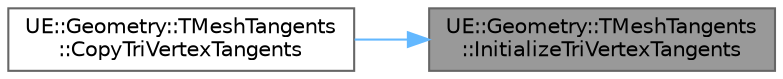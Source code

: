 digraph "UE::Geometry::TMeshTangents::InitializeTriVertexTangents"
{
 // INTERACTIVE_SVG=YES
 // LATEX_PDF_SIZE
  bgcolor="transparent";
  edge [fontname=Helvetica,fontsize=10,labelfontname=Helvetica,labelfontsize=10];
  node [fontname=Helvetica,fontsize=10,shape=box,height=0.2,width=0.4];
  rankdir="RL";
  Node1 [id="Node000001",label="UE::Geometry::TMeshTangents\l::InitializeTriVertexTangents",height=0.2,width=0.4,color="gray40", fillcolor="grey60", style="filled", fontcolor="black",tooltip="Set internal buffer sizes suitable for calculating per-triangle tangents."];
  Node1 -> Node2 [id="edge1_Node000001_Node000002",dir="back",color="steelblue1",style="solid",tooltip=" "];
  Node2 [id="Node000002",label="UE::Geometry::TMeshTangents\l::CopyTriVertexTangents",height=0.2,width=0.4,color="grey40", fillcolor="white", style="filled",URL="$d8/d5c/classUE_1_1Geometry_1_1TMeshTangents.html#ae69046fd545c6c8c084b1038e84026c9",tooltip="Initialize Tangents from other Tangents set."];
}
